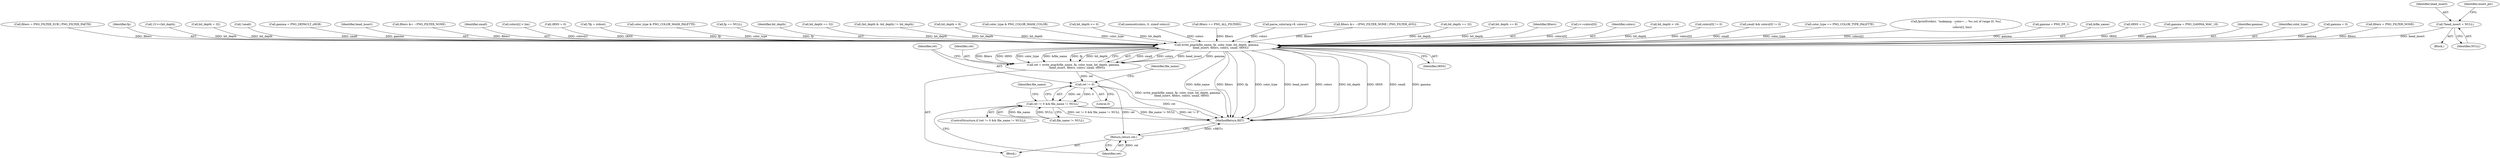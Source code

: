 digraph "0_Android_9d4853418ab2f754c2b63e091c29c5529b8b86ca_18@pointer" {
"1000154" [label="(Call,*head_insert = NULL)"];
"1000708" [label="(Call,write_png(&file_name, fp, color_type, bit_depth, gamma,\n         head_insert, filters, colors, small, tRNS))"];
"1000706" [label="(Call,ret = write_png(&file_name, fp, color_type, bit_depth, gamma,\n         head_insert, filters, colors, small, tRNS))"];
"1000722" [label="(Call,ret != 0)"];
"1000721" [label="(Call,ret != 0 && file_name != NULL)"];
"1000730" [label="(Return,return ret;)"];
"1000596" [label="(Call,colors[0] != 0)"];
"1000594" [label="(Call,small && colors[0] != 0)"];
"1000726" [label="(Identifier,file_name)"];
"1000732" [label="(MethodReturn,RET)"];
"1000556" [label="(Call,color_type == PNG_COLOR_TYPE_PALETTE)"];
"1000584" [label="(Call,fprintf(stderr, \"makepng: --color=...: %u out of range [0..%u]\n\",\n               colors[i], lim))"];
"1000219" [label="(Call,gamma = PNG_FP_1)"];
"1000707" [label="(Identifier,ret)"];
"1000719" [label="(Identifier,tRNS)"];
"1000721" [label="(Call,ret != 0 && file_name != NULL)"];
"1000724" [label="(Literal,0)"];
"1000722" [label="(Call,ret != 0)"];
"1000709" [label="(Call,&file_name)"];
"1000197" [label="(Call,tRNS = 1)"];
"1000230" [label="(Call,gamma = PNG_GAMMA_MAC_18)"];
"1000714" [label="(Identifier,gamma)"];
"1000712" [label="(Identifier,color_type)"];
"1000150" [label="(Call,gamma = 0)"];
"1000625" [label="(Call,filters = PNG_FILTER_NONE)"];
"1000645" [label="(Call,filters = PNG_FILTER_SUB | PNG_FILTER_PAETH)"];
"1000706" [label="(Call,ret = write_png(&file_name, fp, color_type, bit_depth, gamma,\n         head_insert, filters, colors, small, tRNS))"];
"1000720" [label="(ControlStructure,if (ret != 0 && file_name != NULL))"];
"1000729" [label="(Identifier,file_name)"];
"1000711" [label="(Identifier,fp)"];
"1000119" [label="(Block,)"];
"1000561" [label="(Call,1U<<bit_depth)"];
"1000133" [label="(Call,bit_depth = 32)"];
"1000156" [label="(Identifier,NULL)"];
"1000612" [label="(Call,!small)"];
"1000208" [label="(Call,gamma = PNG_DEFAULT_sRGB)"];
"1000731" [label="(Identifier,ret)"];
"1000715" [label="(Identifier,head_insert)"];
"1000651" [label="(Call,filters &= ~PNG_FILTER_NONE)"];
"1000718" [label="(Identifier,small)"];
"1000578" [label="(Call,colors[i] > lim)"];
"1000141" [label="(Call,tRNS = 0)"];
"1000704" [label="(Block,)"];
"1000121" [label="(Call,*fp = stdout)"];
"1000723" [label="(Identifier,ret)"];
"1000618" [label="(Call,color_type & PNG_COLOR_MASK_PALETTE)"];
"1000515" [label="(Call,fp == NULL)"];
"1000713" [label="(Identifier,bit_depth)"];
"1000542" [label="(Call,bit_depth == 32)"];
"1000490" [label="(Call,(bit_depth & -bit_depth) != bit_depth)"];
"1000622" [label="(Call,bit_depth < 8)"];
"1000155" [label="(Identifier,head_insert)"];
"1000159" [label="(Identifier,insert_ptr)"];
"1000630" [label="(Call,color_type & PNG_COLOR_MASK_COLOR)"];
"1000483" [label="(Call,bit_depth <= 0)"];
"1000730" [label="(Return,return ret;)"];
"1000162" [label="(Call,memset(colors, 0, sizeof colors))"];
"1000725" [label="(Call,file_name != NULL)"];
"1000609" [label="(Call,filters == PNG_ALL_FILTERS)"];
"1000253" [label="(Call,parse_color(arg+8, colors))"];
"1000638" [label="(Call,filters &= ~(PNG_FILTER_NONE | PNG_FILTER_AVG))"];
"1000154" [label="(Call,*head_insert = NULL)"];
"1000708" [label="(Call,write_png(&file_name, fp, color_type, bit_depth, gamma,\n         head_insert, filters, colors, small, tRNS))"];
"1000469" [label="(Call,bit_depth == 32)"];
"1000635" [label="(Call,bit_depth == 8)"];
"1000716" [label="(Identifier,filters)"];
"1000570" [label="(Call,i<=colors[0])"];
"1000717" [label="(Identifier,colors)"];
"1000487" [label="(Call,bit_depth > 16)"];
"1000154" -> "1000119"  [label="AST: "];
"1000154" -> "1000156"  [label="CFG: "];
"1000155" -> "1000154"  [label="AST: "];
"1000156" -> "1000154"  [label="AST: "];
"1000159" -> "1000154"  [label="CFG: "];
"1000154" -> "1000708"  [label="DDG: head_insert"];
"1000708" -> "1000706"  [label="AST: "];
"1000708" -> "1000719"  [label="CFG: "];
"1000709" -> "1000708"  [label="AST: "];
"1000711" -> "1000708"  [label="AST: "];
"1000712" -> "1000708"  [label="AST: "];
"1000713" -> "1000708"  [label="AST: "];
"1000714" -> "1000708"  [label="AST: "];
"1000715" -> "1000708"  [label="AST: "];
"1000716" -> "1000708"  [label="AST: "];
"1000717" -> "1000708"  [label="AST: "];
"1000718" -> "1000708"  [label="AST: "];
"1000719" -> "1000708"  [label="AST: "];
"1000706" -> "1000708"  [label="CFG: "];
"1000708" -> "1000732"  [label="DDG: gamma"];
"1000708" -> "1000732"  [label="DDG: &file_name"];
"1000708" -> "1000732"  [label="DDG: filters"];
"1000708" -> "1000732"  [label="DDG: fp"];
"1000708" -> "1000732"  [label="DDG: color_type"];
"1000708" -> "1000732"  [label="DDG: head_insert"];
"1000708" -> "1000732"  [label="DDG: colors"];
"1000708" -> "1000732"  [label="DDG: bit_depth"];
"1000708" -> "1000732"  [label="DDG: tRNS"];
"1000708" -> "1000732"  [label="DDG: small"];
"1000708" -> "1000706"  [label="DDG: small"];
"1000708" -> "1000706"  [label="DDG: colors"];
"1000708" -> "1000706"  [label="DDG: head_insert"];
"1000708" -> "1000706"  [label="DDG: gamma"];
"1000708" -> "1000706"  [label="DDG: filters"];
"1000708" -> "1000706"  [label="DDG: tRNS"];
"1000708" -> "1000706"  [label="DDG: color_type"];
"1000708" -> "1000706"  [label="DDG: &file_name"];
"1000708" -> "1000706"  [label="DDG: fp"];
"1000708" -> "1000706"  [label="DDG: bit_depth"];
"1000515" -> "1000708"  [label="DDG: fp"];
"1000121" -> "1000708"  [label="DDG: fp"];
"1000556" -> "1000708"  [label="DDG: color_type"];
"1000630" -> "1000708"  [label="DDG: color_type"];
"1000618" -> "1000708"  [label="DDG: color_type"];
"1000622" -> "1000708"  [label="DDG: bit_depth"];
"1000561" -> "1000708"  [label="DDG: bit_depth"];
"1000487" -> "1000708"  [label="DDG: bit_depth"];
"1000133" -> "1000708"  [label="DDG: bit_depth"];
"1000490" -> "1000708"  [label="DDG: bit_depth"];
"1000542" -> "1000708"  [label="DDG: bit_depth"];
"1000635" -> "1000708"  [label="DDG: bit_depth"];
"1000469" -> "1000708"  [label="DDG: bit_depth"];
"1000483" -> "1000708"  [label="DDG: bit_depth"];
"1000208" -> "1000708"  [label="DDG: gamma"];
"1000150" -> "1000708"  [label="DDG: gamma"];
"1000230" -> "1000708"  [label="DDG: gamma"];
"1000219" -> "1000708"  [label="DDG: gamma"];
"1000625" -> "1000708"  [label="DDG: filters"];
"1000609" -> "1000708"  [label="DDG: filters"];
"1000651" -> "1000708"  [label="DDG: filters"];
"1000645" -> "1000708"  [label="DDG: filters"];
"1000638" -> "1000708"  [label="DDG: filters"];
"1000578" -> "1000708"  [label="DDG: colors[i]"];
"1000596" -> "1000708"  [label="DDG: colors[0]"];
"1000584" -> "1000708"  [label="DDG: colors[i]"];
"1000570" -> "1000708"  [label="DDG: colors[0]"];
"1000253" -> "1000708"  [label="DDG: colors"];
"1000162" -> "1000708"  [label="DDG: colors"];
"1000594" -> "1000708"  [label="DDG: small"];
"1000612" -> "1000708"  [label="DDG: small"];
"1000141" -> "1000708"  [label="DDG: tRNS"];
"1000197" -> "1000708"  [label="DDG: tRNS"];
"1000706" -> "1000704"  [label="AST: "];
"1000707" -> "1000706"  [label="AST: "];
"1000723" -> "1000706"  [label="CFG: "];
"1000706" -> "1000732"  [label="DDG: write_png(&file_name, fp, color_type, bit_depth, gamma,\n         head_insert, filters, colors, small, tRNS)"];
"1000706" -> "1000722"  [label="DDG: ret"];
"1000722" -> "1000721"  [label="AST: "];
"1000722" -> "1000724"  [label="CFG: "];
"1000723" -> "1000722"  [label="AST: "];
"1000724" -> "1000722"  [label="AST: "];
"1000726" -> "1000722"  [label="CFG: "];
"1000721" -> "1000722"  [label="CFG: "];
"1000722" -> "1000732"  [label="DDG: ret"];
"1000722" -> "1000721"  [label="DDG: ret"];
"1000722" -> "1000721"  [label="DDG: 0"];
"1000722" -> "1000730"  [label="DDG: ret"];
"1000721" -> "1000720"  [label="AST: "];
"1000721" -> "1000725"  [label="CFG: "];
"1000725" -> "1000721"  [label="AST: "];
"1000729" -> "1000721"  [label="CFG: "];
"1000731" -> "1000721"  [label="CFG: "];
"1000721" -> "1000732"  [label="DDG: ret != 0 && file_name != NULL"];
"1000721" -> "1000732"  [label="DDG: file_name != NULL"];
"1000721" -> "1000732"  [label="DDG: ret != 0"];
"1000725" -> "1000721"  [label="DDG: file_name"];
"1000725" -> "1000721"  [label="DDG: NULL"];
"1000730" -> "1000704"  [label="AST: "];
"1000730" -> "1000731"  [label="CFG: "];
"1000731" -> "1000730"  [label="AST: "];
"1000732" -> "1000730"  [label="CFG: "];
"1000730" -> "1000732"  [label="DDG: <RET>"];
"1000731" -> "1000730"  [label="DDG: ret"];
}
